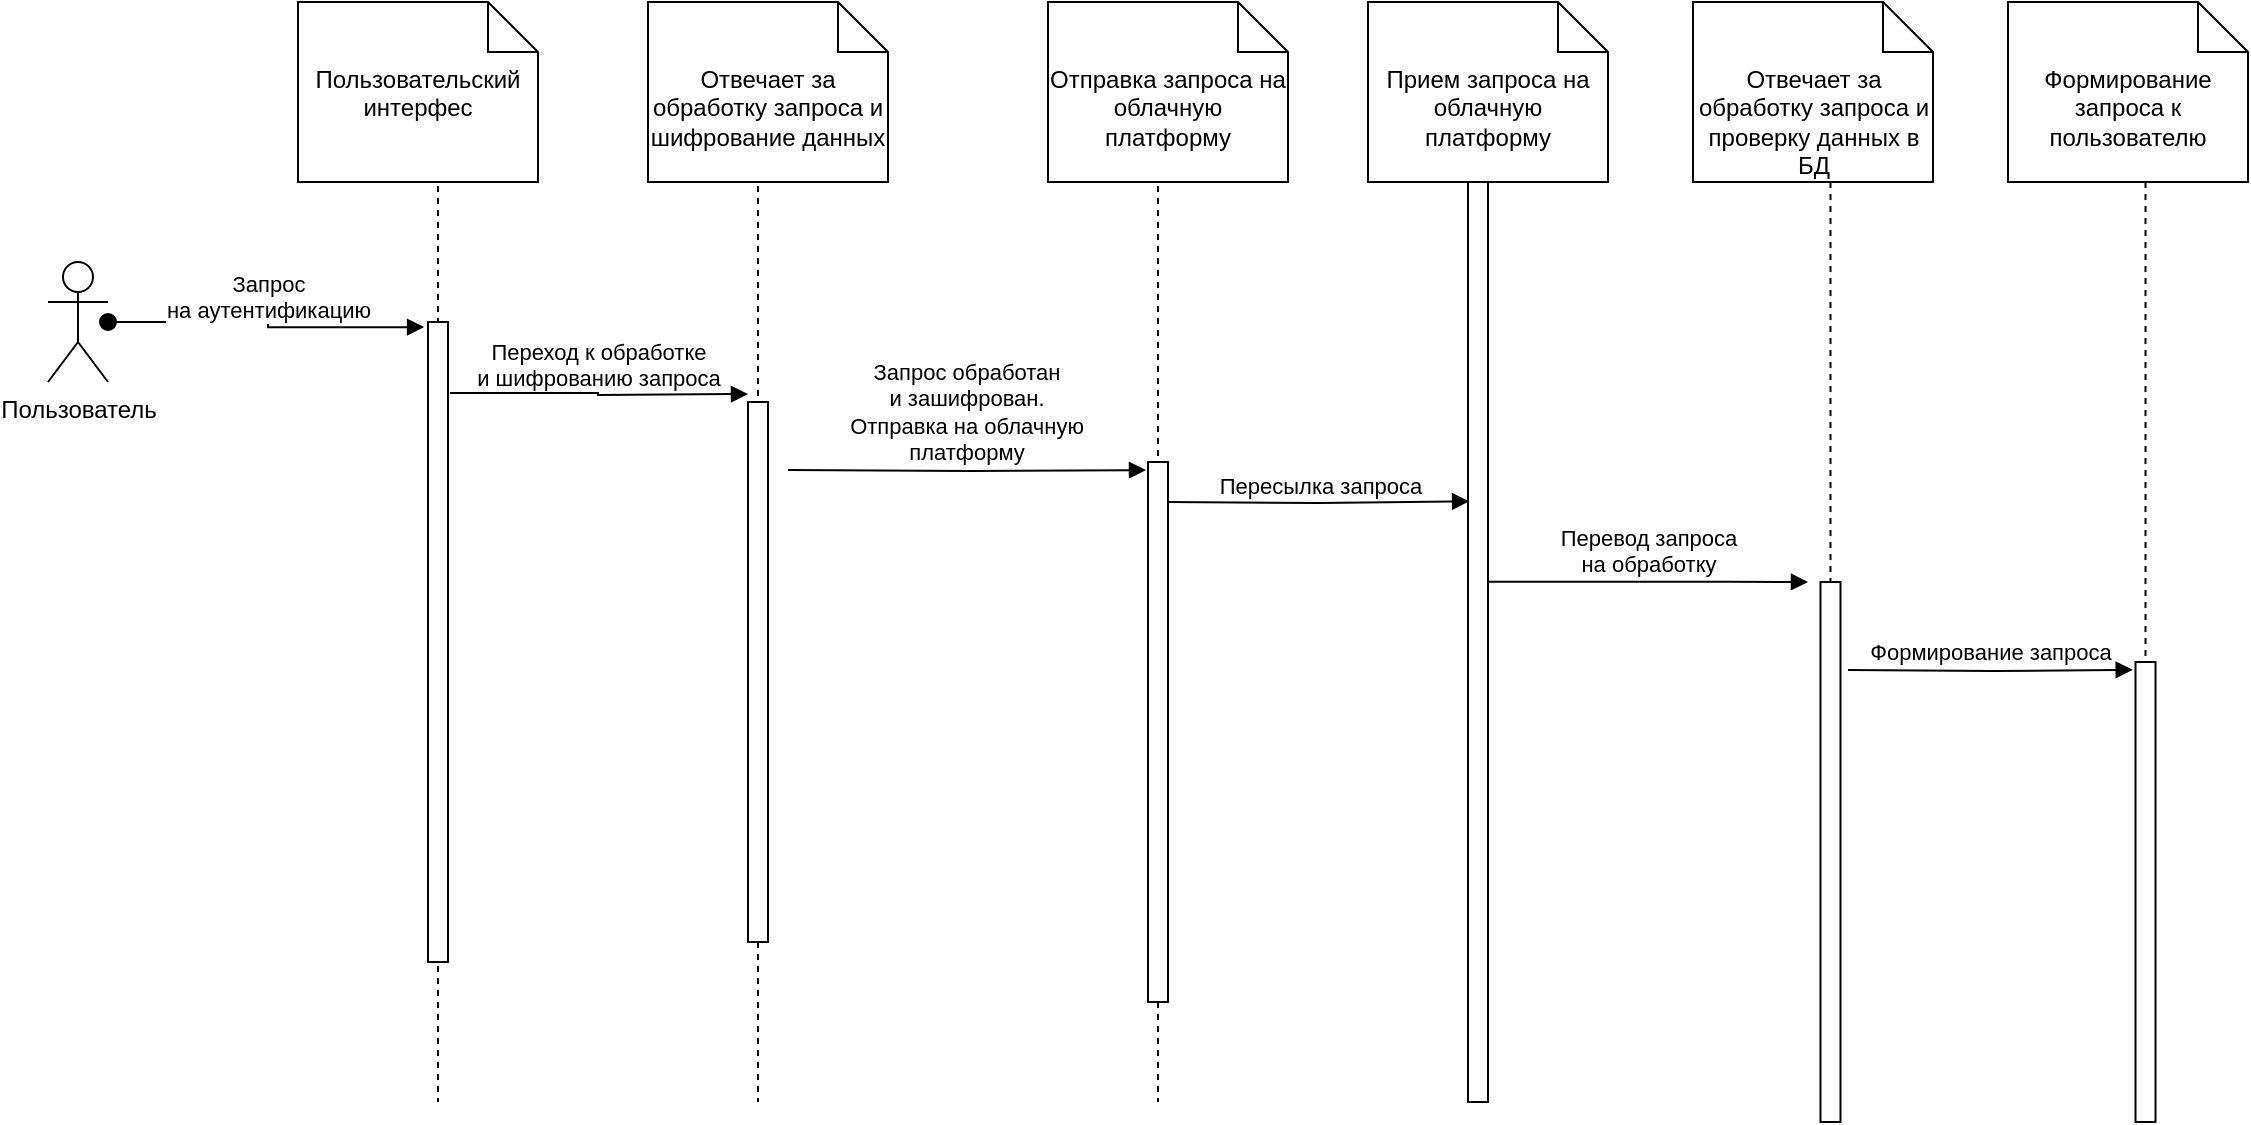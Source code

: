 <mxfile version="15.4.1" type="github">
  <diagram id="1qep_7HkaWiuy5FjroOa" name="Page-1">
    <mxGraphModel dx="2653" dy="707" grid="1" gridSize="10" guides="1" tooltips="1" connect="1" arrows="1" fold="1" page="1" pageScale="1" pageWidth="827" pageHeight="1169" math="0" shadow="0">
      <root>
        <mxCell id="0" />
        <mxCell id="1" parent="0" />
        <mxCell id="Jc8pTwxRC4DW-mWy7O7r-3" value="" style="shape=umlLifeline;participant=umlEntity;perimeter=lifelinePerimeter;whiteSpace=wrap;html=1;container=1;collapsible=0;recursiveResize=0;verticalAlign=top;spacingTop=36;outlineConnect=0;" vertex="1" parent="1">
          <mxGeometry x="125" y="80" width="100" height="510" as="geometry" />
        </mxCell>
        <mxCell id="Jc8pTwxRC4DW-mWy7O7r-1" value="Пользовательский интерфес" style="shape=note2;boundedLbl=1;whiteSpace=wrap;html=1;size=25;verticalAlign=top;align=center;" vertex="1" parent="Jc8pTwxRC4DW-mWy7O7r-3">
          <mxGeometry x="-20" y="-40" width="120" height="90" as="geometry" />
        </mxCell>
        <mxCell id="Jc8pTwxRC4DW-mWy7O7r-2" value="" style="html=1;points=[];perimeter=orthogonalPerimeter;" vertex="1" parent="Jc8pTwxRC4DW-mWy7O7r-3">
          <mxGeometry x="45" y="120" width="10" height="320" as="geometry" />
        </mxCell>
        <mxCell id="Jc8pTwxRC4DW-mWy7O7r-4" value="Пользователь" style="shape=umlActor;verticalLabelPosition=bottom;verticalAlign=top;html=1;" vertex="1" parent="1">
          <mxGeometry x="-20" y="170" width="30" height="60" as="geometry" />
        </mxCell>
        <mxCell id="Jc8pTwxRC4DW-mWy7O7r-5" value="&lt;div&gt;Запрос &lt;br&gt;&lt;/div&gt;&lt;div&gt;на аутентификацию &lt;/div&gt;" style="html=1;verticalAlign=bottom;startArrow=oval;startFill=1;endArrow=block;startSize=8;rounded=0;edgeStyle=orthogonalEdgeStyle;entryX=-0.194;entryY=0.008;entryDx=0;entryDy=0;entryPerimeter=0;" edge="1" parent="1" source="Jc8pTwxRC4DW-mWy7O7r-4" target="Jc8pTwxRC4DW-mWy7O7r-2">
          <mxGeometry x="0.029" width="60" relative="1" as="geometry">
            <mxPoint x="30" y="219.41" as="sourcePoint" />
            <mxPoint x="160" y="219" as="targetPoint" />
            <Array as="points" />
            <mxPoint as="offset" />
          </mxGeometry>
        </mxCell>
        <mxCell id="Jc8pTwxRC4DW-mWy7O7r-9" value="" style="shape=umlLifeline;participant=umlEntity;perimeter=lifelinePerimeter;whiteSpace=wrap;html=1;container=1;collapsible=0;recursiveResize=0;verticalAlign=top;spacingTop=36;outlineConnect=0;" vertex="1" parent="1">
          <mxGeometry x="315" y="80" width="40" height="510" as="geometry" />
        </mxCell>
        <mxCell id="Jc8pTwxRC4DW-mWy7O7r-10" value="Отвечает за обработку запроса и шифрование данных" style="shape=note2;boundedLbl=1;whiteSpace=wrap;html=1;size=25;verticalAlign=top;align=center;" vertex="1" parent="1">
          <mxGeometry x="280" y="40" width="120" height="90" as="geometry" />
        </mxCell>
        <mxCell id="Jc8pTwxRC4DW-mWy7O7r-11" value="" style="html=1;points=[];perimeter=orthogonalPerimeter;" vertex="1" parent="1">
          <mxGeometry x="330" y="240" width="10" height="270" as="geometry" />
        </mxCell>
        <mxCell id="Jc8pTwxRC4DW-mWy7O7r-13" value="" style="shape=umlLifeline;participant=umlEntity;perimeter=lifelinePerimeter;whiteSpace=wrap;html=1;container=1;collapsible=0;recursiveResize=0;verticalAlign=top;spacingTop=36;outlineConnect=0;" vertex="1" parent="1">
          <mxGeometry x="515" y="80" width="40" height="510" as="geometry" />
        </mxCell>
        <mxCell id="Jc8pTwxRC4DW-mWy7O7r-15" value="" style="html=1;points=[];perimeter=orthogonalPerimeter;" vertex="1" parent="Jc8pTwxRC4DW-mWy7O7r-13">
          <mxGeometry x="15" y="190" width="10" height="270" as="geometry" />
        </mxCell>
        <mxCell id="Jc8pTwxRC4DW-mWy7O7r-25" value="Пересылка запроса" style="html=1;verticalAlign=bottom;endArrow=block;rounded=0;edgeStyle=orthogonalEdgeStyle;entryX=0.057;entryY=0.347;entryDx=0;entryDy=0;entryPerimeter=0;" edge="1" parent="Jc8pTwxRC4DW-mWy7O7r-13" target="Jc8pTwxRC4DW-mWy7O7r-23">
          <mxGeometry width="80" relative="1" as="geometry">
            <mxPoint x="25" y="210" as="sourcePoint" />
            <mxPoint x="135" y="230" as="targetPoint" />
            <Array as="points" />
          </mxGeometry>
        </mxCell>
        <mxCell id="Jc8pTwxRC4DW-mWy7O7r-14" value="Отправка запроса на облачную платформу" style="shape=note2;boundedLbl=1;whiteSpace=wrap;html=1;size=25;verticalAlign=top;align=center;" vertex="1" parent="1">
          <mxGeometry x="480" y="40" width="120" height="90" as="geometry" />
        </mxCell>
        <mxCell id="Jc8pTwxRC4DW-mWy7O7r-20" value="&lt;div&gt;Переход к обработке &lt;br&gt;&lt;/div&gt;&lt;div&gt;и шифрованию запроса&lt;/div&gt;" style="html=1;verticalAlign=bottom;endArrow=block;rounded=0;edgeStyle=orthogonalEdgeStyle;exitX=1.1;exitY=0.111;exitDx=0;exitDy=0;exitPerimeter=0;" edge="1" parent="1" source="Jc8pTwxRC4DW-mWy7O7r-2">
          <mxGeometry width="80" relative="1" as="geometry">
            <mxPoint x="220" y="240" as="sourcePoint" />
            <mxPoint x="330" y="236" as="targetPoint" />
            <Array as="points" />
          </mxGeometry>
        </mxCell>
        <mxCell id="Jc8pTwxRC4DW-mWy7O7r-21" value="&lt;div&gt;Запрос обработан&lt;/div&gt;&lt;div&gt;и зашифрован. &lt;br&gt;&lt;/div&gt;&lt;div&gt;Отправка на облачную&lt;/div&gt;&lt;div&gt;платформу&lt;br&gt;&lt;/div&gt;" style="html=1;verticalAlign=bottom;endArrow=block;rounded=0;edgeStyle=orthogonalEdgeStyle;entryX=-0.1;entryY=0.015;entryDx=0;entryDy=0;entryPerimeter=0;" edge="1" parent="1" target="Jc8pTwxRC4DW-mWy7O7r-15">
          <mxGeometry width="80" relative="1" as="geometry">
            <mxPoint x="350" y="274" as="sourcePoint" />
            <mxPoint x="470" y="270" as="targetPoint" />
          </mxGeometry>
        </mxCell>
        <mxCell id="Jc8pTwxRC4DW-mWy7O7r-22" value="" style="shape=umlLifeline;participant=umlEntity;perimeter=lifelinePerimeter;whiteSpace=wrap;html=1;container=1;collapsible=0;recursiveResize=0;verticalAlign=top;spacingTop=36;outlineConnect=0;" vertex="1" parent="1">
          <mxGeometry x="675" y="80" width="40" height="510" as="geometry" />
        </mxCell>
        <mxCell id="Jc8pTwxRC4DW-mWy7O7r-23" value="" style="html=1;points=[];perimeter=orthogonalPerimeter;" vertex="1" parent="Jc8pTwxRC4DW-mWy7O7r-22">
          <mxGeometry x="15" y="50" width="10" height="460" as="geometry" />
        </mxCell>
        <mxCell id="Jc8pTwxRC4DW-mWy7O7r-24" value="Прием запроса на облачную платформу" style="shape=note2;boundedLbl=1;whiteSpace=wrap;html=1;size=25;verticalAlign=top;align=center;" vertex="1" parent="1">
          <mxGeometry x="640" y="40" width="120" height="90" as="geometry" />
        </mxCell>
        <mxCell id="Jc8pTwxRC4DW-mWy7O7r-26" value="" style="shape=umlLifeline;participant=umlEntity;perimeter=lifelinePerimeter;whiteSpace=wrap;html=1;container=1;collapsible=0;recursiveResize=0;verticalAlign=top;spacingTop=36;outlineConnect=0;" vertex="1" parent="1">
          <mxGeometry x="820" y="90" width="102.5" height="510" as="geometry" />
        </mxCell>
        <mxCell id="Jc8pTwxRC4DW-mWy7O7r-29" value="" style="html=1;points=[];perimeter=orthogonalPerimeter;" vertex="1" parent="Jc8pTwxRC4DW-mWy7O7r-26">
          <mxGeometry x="46.25" y="240" width="10" height="270" as="geometry" />
        </mxCell>
        <mxCell id="Jc8pTwxRC4DW-mWy7O7r-28" value="Отвечает за обработку запроса и проверку данных в БД" style="shape=note2;boundedLbl=1;whiteSpace=wrap;html=1;size=25;verticalAlign=top;align=center;" vertex="1" parent="Jc8pTwxRC4DW-mWy7O7r-26">
          <mxGeometry x="-17.5" y="-50" width="120" height="90" as="geometry" />
        </mxCell>
        <mxCell id="Jc8pTwxRC4DW-mWy7O7r-30" value="&lt;div&gt;Перевод запроса &lt;br&gt;&lt;/div&gt;&lt;div&gt;на обработку&lt;/div&gt;" style="html=1;verticalAlign=bottom;endArrow=block;rounded=0;edgeStyle=orthogonalEdgeStyle;" edge="1" parent="1">
          <mxGeometry width="80" relative="1" as="geometry">
            <mxPoint x="700" y="329.86" as="sourcePoint" />
            <mxPoint x="860" y="330" as="targetPoint" />
            <Array as="points">
              <mxPoint x="820" y="330" />
              <mxPoint x="820" y="330" />
            </Array>
          </mxGeometry>
        </mxCell>
        <mxCell id="Jc8pTwxRC4DW-mWy7O7r-31" value="" style="shape=umlLifeline;participant=umlEntity;perimeter=lifelinePerimeter;whiteSpace=wrap;html=1;container=1;collapsible=0;recursiveResize=0;verticalAlign=top;spacingTop=36;outlineConnect=0;" vertex="1" parent="1">
          <mxGeometry x="977.5" y="90" width="102.5" height="510" as="geometry" />
        </mxCell>
        <mxCell id="Jc8pTwxRC4DW-mWy7O7r-32" value="" style="html=1;points=[];perimeter=orthogonalPerimeter;" vertex="1" parent="Jc8pTwxRC4DW-mWy7O7r-31">
          <mxGeometry x="46.25" y="280" width="10" height="230" as="geometry" />
        </mxCell>
        <mxCell id="Jc8pTwxRC4DW-mWy7O7r-33" value="Формирование запроса к пользователю" style="shape=note2;boundedLbl=1;whiteSpace=wrap;html=1;size=25;verticalAlign=top;align=center;" vertex="1" parent="Jc8pTwxRC4DW-mWy7O7r-31">
          <mxGeometry x="-17.5" y="-50" width="120" height="90" as="geometry" />
        </mxCell>
        <mxCell id="Jc8pTwxRC4DW-mWy7O7r-34" value="Формирование запроса" style="html=1;verticalAlign=bottom;endArrow=block;rounded=0;edgeStyle=orthogonalEdgeStyle;entryX=-0.139;entryY=0.017;entryDx=0;entryDy=0;entryPerimeter=0;" edge="1" parent="1" target="Jc8pTwxRC4DW-mWy7O7r-32">
          <mxGeometry width="80" relative="1" as="geometry">
            <mxPoint x="880" y="374" as="sourcePoint" />
            <mxPoint x="1030" y="370.14" as="targetPoint" />
            <Array as="points" />
          </mxGeometry>
        </mxCell>
      </root>
    </mxGraphModel>
  </diagram>
</mxfile>
